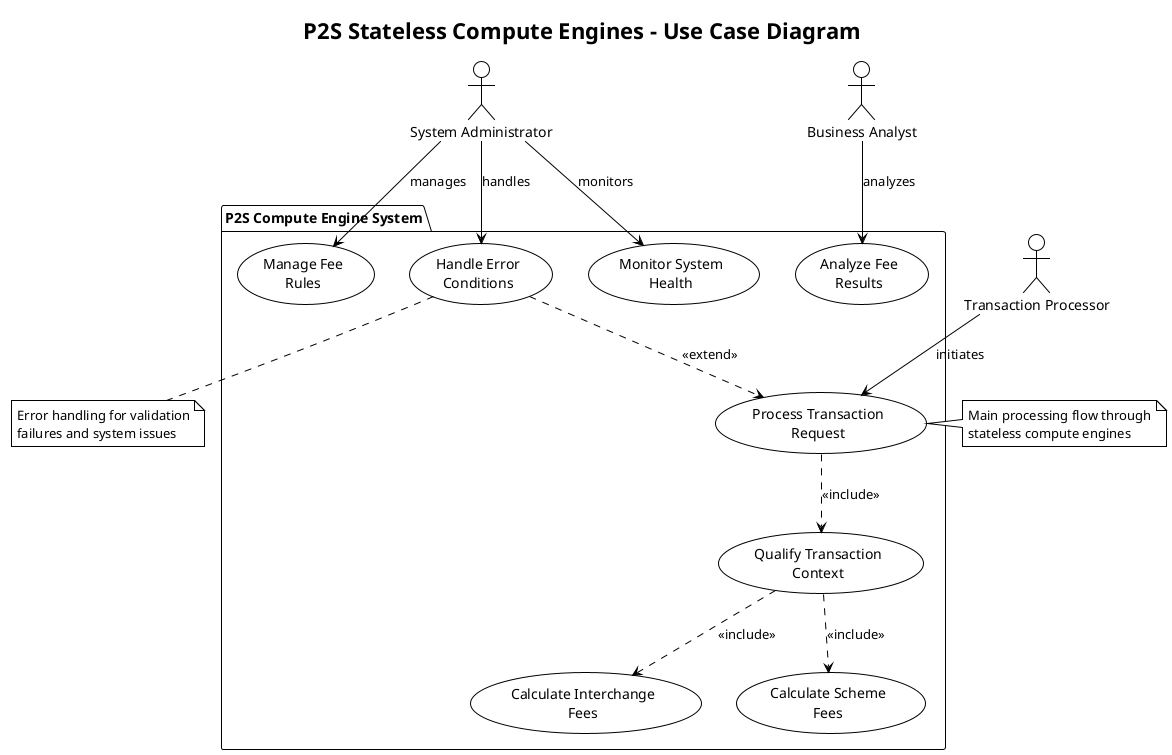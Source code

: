 @startuml
!theme plain
title P2S Stateless Compute Engines - Use Case Diagram

actor "Transaction Processor" as TP
actor "System Administrator" as SA
actor "Business Analyst" as BA

package "P2S Compute Engine System" {
    
    usecase "Process Transaction\nRequest" as UC1
    usecase "Qualify Transaction\nContext" as UC2
    usecase "Calculate Interchange\nFees" as UC3
    usecase "Calculate Scheme\nFees" as UC4
    usecase "Monitor System\nHealth" as UC5
    usecase "Manage Fee\nRules" as UC6
    usecase "Handle Error\nConditions" as UC7
    usecase "Analyze Fee\nResults" as UC8
}

' Primary relationships
TP --> UC1 : initiates
SA --> UC5 : monitors
SA --> UC6 : manages
SA --> UC7 : handles
BA --> UC8 : analyzes

' Include relationships
UC1 ..> UC2 : <<include>>
UC2 ..> UC3 : <<include>>
UC2 ..> UC4 : <<include>>

' Extend relationships
UC7 ..> UC1 : <<extend>>

note right of UC1
  Main processing flow through
  stateless compute engines
end note

note bottom of UC7
  Error handling for validation
  failures and system issues
end note

@enduml